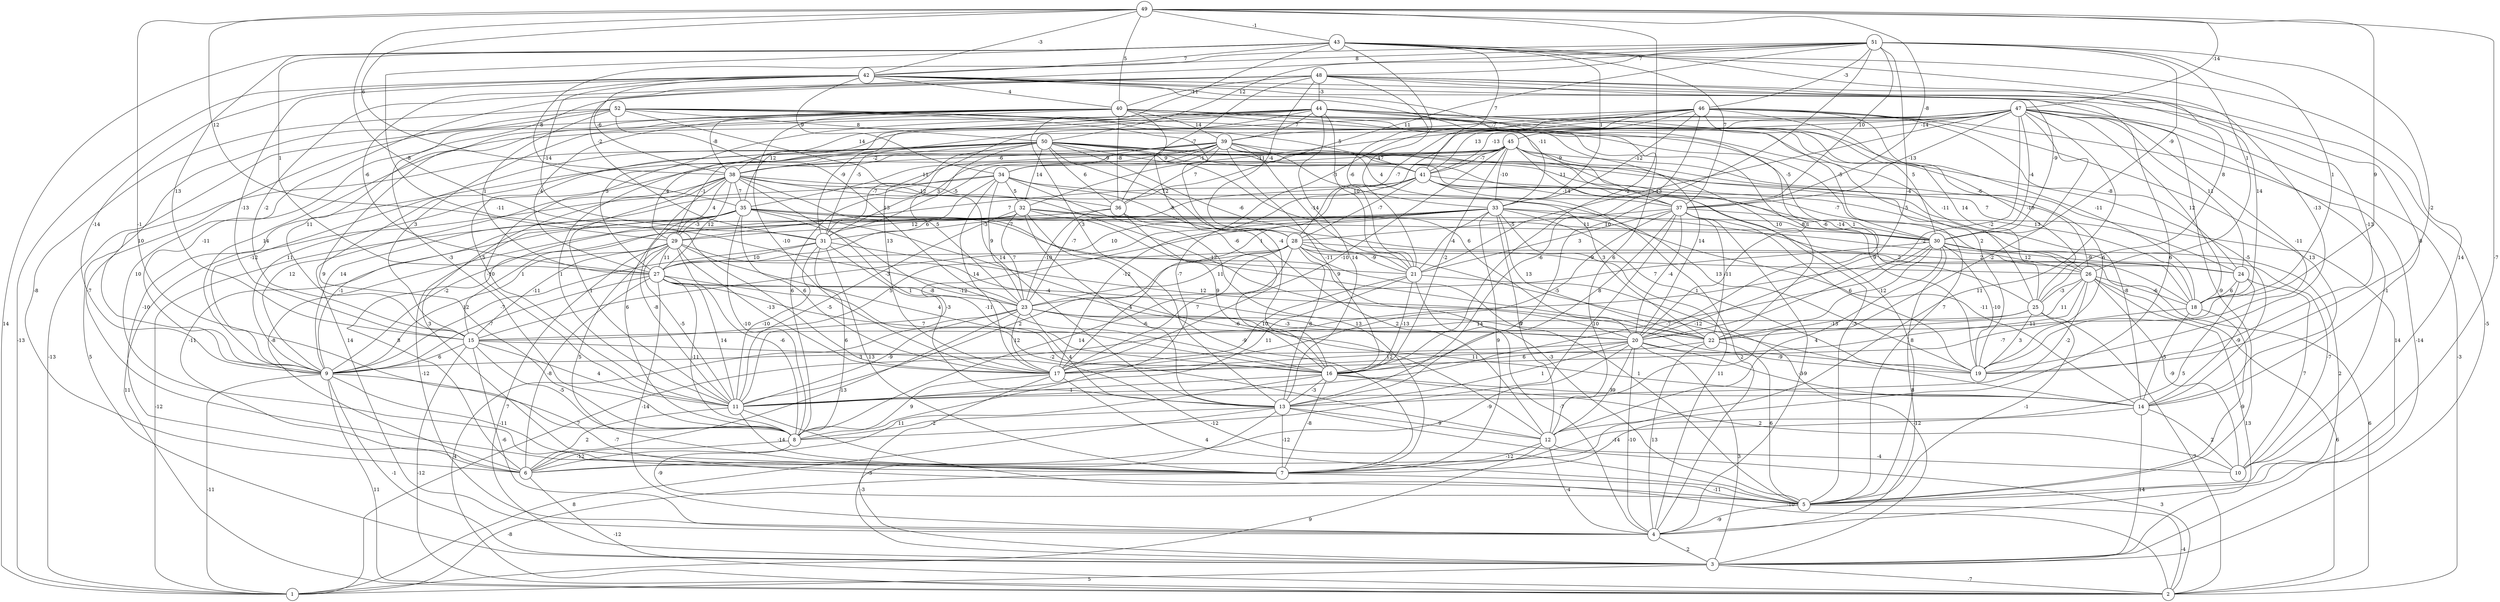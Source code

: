 graph { 
	 fontname="Helvetica,Arial,sans-serif" 
	 node [shape = circle]; 
	 52 -- 5 [label = "7"];
	 52 -- 6 [label = "-8"];
	 52 -- 7 [label = "-7"];
	 52 -- 9 [label = "10"];
	 52 -- 13 [label = "14"];
	 52 -- 16 [label = "-4"];
	 52 -- 22 [label = "10"];
	 52 -- 23 [label = "13"];
	 52 -- 27 [label = "1"];
	 52 -- 41 [label = "5"];
	 52 -- 50 [label = "8"];
	 51 -- 13 [label = "10"];
	 51 -- 18 [label = "1"];
	 51 -- 19 [label = "-2"];
	 51 -- 20 [label = "-4"];
	 51 -- 26 [label = "1"];
	 51 -- 30 [label = "-9"];
	 51 -- 31 [label = "-2"];
	 51 -- 35 [label = "-8"];
	 51 -- 36 [label = "11"];
	 51 -- 37 [label = "10"];
	 51 -- 42 [label = "8"];
	 51 -- 46 [label = "-3"];
	 51 -- 48 [label = "7"];
	 51 -- 50 [label = "12"];
	 50 -- 3 [label = "5"];
	 50 -- 4 [label = "14"];
	 50 -- 5 [label = "-3"];
	 50 -- 9 [label = "-12"];
	 50 -- 11 [label = "-10"];
	 50 -- 20 [label = "6"];
	 50 -- 21 [label = "-6"];
	 50 -- 23 [label = "5"];
	 50 -- 24 [label = "7"];
	 50 -- 25 [label = "-6"];
	 50 -- 26 [label = "-7"];
	 50 -- 28 [label = "12"];
	 50 -- 29 [label = "4"];
	 50 -- 31 [label = "-7"];
	 50 -- 32 [label = "14"];
	 50 -- 36 [label = "6"];
	 50 -- 38 [label = "-2"];
	 50 -- 41 [label = "9"];
	 49 -- 5 [label = "-7"];
	 49 -- 8 [label = "-1"];
	 49 -- 16 [label = "-2"];
	 49 -- 20 [label = "9"];
	 49 -- 23 [label = "-8"];
	 49 -- 29 [label = "12"];
	 49 -- 37 [label = "-8"];
	 49 -- 38 [label = "6"];
	 49 -- 40 [label = "5"];
	 49 -- 42 [label = "-3"];
	 49 -- 43 [label = "-1"];
	 49 -- 47 [label = "-14"];
	 48 -- 3 [label = "-5"];
	 48 -- 7 [label = "10"];
	 48 -- 8 [label = "-3"];
	 48 -- 12 [label = "6"];
	 48 -- 15 [label = "-2"];
	 48 -- 18 [label = "14"];
	 48 -- 19 [label = "-13"];
	 48 -- 21 [label = "-6"];
	 48 -- 28 [label = "-4"];
	 48 -- 36 [label = "-7"];
	 48 -- 40 [label = "-11"];
	 48 -- 44 [label = "-3"];
	 47 -- 2 [label = "-3"];
	 47 -- 7 [label = "11"];
	 47 -- 10 [label = "-1"];
	 47 -- 11 [label = "5"];
	 47 -- 13 [label = "-2"];
	 47 -- 17 [label = "1"];
	 47 -- 18 [label = "12"];
	 47 -- 19 [label = "-11"];
	 47 -- 20 [label = "-2"];
	 47 -- 21 [label = "-13"];
	 47 -- 24 [label = "11"];
	 47 -- 30 [label = "-4"];
	 47 -- 31 [label = "-5"];
	 47 -- 32 [label = "-11"];
	 47 -- 37 [label = "-13"];
	 47 -- 41 [label = "-13"];
	 47 -- 45 [label = "-14"];
	 46 -- 3 [label = "-14"];
	 46 -- 8 [label = "-7"];
	 46 -- 9 [label = "14"];
	 46 -- 13 [label = "-6"];
	 46 -- 14 [label = "13"];
	 46 -- 18 [label = "-11"];
	 46 -- 24 [label = "-8"];
	 46 -- 25 [label = "-10"];
	 46 -- 28 [label = "-7"];
	 46 -- 30 [label = "5"];
	 46 -- 33 [label = "-12"];
	 46 -- 39 [label = "-7"];
	 46 -- 41 [label = "13"];
	 45 -- 4 [label = "14"];
	 45 -- 6 [label = "-10"];
	 45 -- 9 [label = "11"];
	 45 -- 16 [label = "-2"];
	 45 -- 17 [label = "-10"];
	 45 -- 19 [label = "6"];
	 45 -- 20 [label = "14"];
	 45 -- 31 [label = "-5"];
	 45 -- 33 [label = "-10"];
	 45 -- 34 [label = "7"];
	 45 -- 37 [label = "11"];
	 45 -- 38 [label = "-9"];
	 45 -- 41 [label = "-7"];
	 44 -- 13 [label = "14"];
	 44 -- 14 [label = "-5"];
	 44 -- 15 [label = "3"];
	 44 -- 17 [label = "13"];
	 44 -- 20 [label = "1"];
	 44 -- 21 [label = "10"];
	 44 -- 25 [label = "14"];
	 44 -- 26 [label = "-6"];
	 44 -- 27 [label = "5"];
	 44 -- 30 [label = "-5"];
	 44 -- 31 [label = "-9"];
	 44 -- 35 [label = "12"];
	 44 -- 38 [label = "14"];
	 44 -- 39 [label = "7"];
	 43 -- 1 [label = "14"];
	 43 -- 10 [label = "14"];
	 43 -- 13 [label = "3"];
	 43 -- 15 [label = "13"];
	 43 -- 17 [label = "-11"];
	 43 -- 19 [label = "-13"];
	 43 -- 21 [label = "-4"];
	 43 -- 25 [label = "8"];
	 43 -- 27 [label = "1"];
	 43 -- 33 [label = "1"];
	 43 -- 37 [label = "7"];
	 43 -- 41 [label = "7"];
	 43 -- 42 [label = "7"];
	 42 -- 1 [label = "-13"];
	 42 -- 5 [label = "-9"];
	 42 -- 9 [label = "-14"];
	 42 -- 12 [label = "6"];
	 42 -- 14 [label = "8"];
	 42 -- 15 [label = "-13"];
	 42 -- 27 [label = "-6"];
	 42 -- 30 [label = "-9"];
	 42 -- 31 [label = "-14"];
	 42 -- 33 [label = "-11"];
	 42 -- 34 [label = "9"];
	 42 -- 38 [label = "-6"];
	 42 -- 40 [label = "4"];
	 41 -- 4 [label = "2"];
	 41 -- 5 [label = "8"];
	 41 -- 14 [label = "-8"];
	 41 -- 17 [label = "-12"];
	 41 -- 23 [label = "-7"];
	 41 -- 28 [label = "-7"];
	 41 -- 29 [label = "7"];
	 41 -- 37 [label = "-14"];
	 40 -- 1 [label = "-13"];
	 40 -- 8 [label = "9"];
	 40 -- 9 [label = "-11"];
	 40 -- 15 [label = "11"];
	 40 -- 16 [label = "-6"];
	 40 -- 17 [label = "-10"];
	 40 -- 19 [label = "2"];
	 40 -- 20 [label = "1"];
	 40 -- 25 [label = "-11"];
	 40 -- 27 [label = "4"];
	 40 -- 30 [label = "-5"];
	 40 -- 36 [label = "-8"];
	 40 -- 37 [label = "-9"];
	 40 -- 38 [label = "-8"];
	 40 -- 39 [label = "14"];
	 39 -- 8 [label = "6"];
	 39 -- 11 [label = "1"];
	 39 -- 16 [label = "-11"];
	 39 -- 18 [label = "13"];
	 39 -- 19 [label = "9"];
	 39 -- 21 [label = "-14"];
	 39 -- 26 [label = "5"];
	 39 -- 29 [label = "-1"];
	 39 -- 31 [label = "3"];
	 39 -- 33 [label = "-3"];
	 39 -- 34 [label = "-1"];
	 39 -- 35 [label = "11"];
	 39 -- 36 [label = "7"];
	 39 -- 37 [label = "4"];
	 39 -- 38 [label = "-6"];
	 38 -- 7 [label = "3"];
	 38 -- 8 [label = "6"];
	 38 -- 9 [label = "12"];
	 38 -- 11 [label = "1"];
	 38 -- 13 [label = "1"];
	 38 -- 19 [label = "13"];
	 38 -- 20 [label = "12"];
	 38 -- 21 [label = "-7"];
	 38 -- 27 [label = "12"];
	 38 -- 29 [label = "4"];
	 38 -- 35 [label = "7"];
	 38 -- 36 [label = "12"];
	 37 -- 4 [label = "-9"];
	 37 -- 8 [label = "10"];
	 37 -- 16 [label = "8"];
	 37 -- 17 [label = "-5"];
	 37 -- 19 [label = "6"];
	 37 -- 20 [label = "-4"];
	 37 -- 21 [label = "3"];
	 37 -- 22 [label = "-11"];
	 37 -- 28 [label = "-5"];
	 37 -- 30 [label = "-14"];
	 36 -- 6 [label = "-8"];
	 36 -- 12 [label = "2"];
	 36 -- 16 [label = "9"];
	 36 -- 23 [label = "-10"];
	 35 -- 1 [label = "-12"];
	 35 -- 4 [label = "-12"];
	 35 -- 5 [label = "-3"];
	 35 -- 8 [label = "-10"];
	 35 -- 9 [label = "-1"];
	 35 -- 11 [label = "-8"];
	 35 -- 12 [label = "-6"];
	 35 -- 16 [label = "-12"];
	 35 -- 17 [label = "6"];
	 35 -- 24 [label = "-2"];
	 35 -- 29 [label = "-3"];
	 35 -- 30 [label = "11"];
	 34 -- 2 [label = "11"];
	 34 -- 7 [label = "13"];
	 34 -- 9 [label = "14"];
	 34 -- 17 [label = "14"];
	 34 -- 22 [label = "3"];
	 34 -- 23 [label = "9"];
	 34 -- 27 [label = "6"];
	 34 -- 28 [label = "-8"];
	 34 -- 32 [label = "5"];
	 33 -- 4 [label = "11"];
	 33 -- 6 [label = "8"];
	 33 -- 7 [label = "9"];
	 33 -- 11 [label = "-3"];
	 33 -- 12 [label = "9"];
	 33 -- 14 [label = "-11"];
	 33 -- 15 [label = "-3"];
	 33 -- 18 [label = "2"];
	 33 -- 19 [label = "1"];
	 33 -- 21 [label = "-4"];
	 33 -- 22 [label = "13"];
	 33 -- 27 [label = "10"];
	 33 -- 29 [label = "12"];
	 33 -- 31 [label = "-3"];
	 32 -- 6 [label = "-11"];
	 32 -- 7 [label = "-9"];
	 32 -- 9 [label = "-2"];
	 32 -- 11 [label = "-5"];
	 32 -- 13 [label = "4"];
	 32 -- 15 [label = "1"];
	 32 -- 18 [label = "2"];
	 32 -- 22 [label = "9"];
	 32 -- 23 [label = "7"];
	 32 -- 30 [label = "-8"];
	 31 -- 7 [label = "13"];
	 31 -- 8 [label = "6"];
	 31 -- 9 [label = "-7"];
	 31 -- 11 [label = "-10"];
	 31 -- 16 [label = "-11"];
	 31 -- 22 [label = "12"];
	 31 -- 27 [label = "10"];
	 30 -- 1 [label = "7"];
	 30 -- 4 [label = "8"];
	 30 -- 5 [label = "2"];
	 30 -- 10 [label = "-7"];
	 30 -- 11 [label = "-7"];
	 30 -- 12 [label = "4"];
	 30 -- 19 [label = "-10"];
	 30 -- 22 [label = "-12"];
	 30 -- 23 [label = "7"];
	 30 -- 24 [label = "-9"];
	 30 -- 26 [label = "12"];
	 29 -- 3 [label = "7"];
	 29 -- 7 [label = "5"];
	 29 -- 8 [label = "-6"];
	 29 -- 9 [label = "12"];
	 29 -- 11 [label = "-5"];
	 29 -- 15 [label = "-11"];
	 29 -- 16 [label = "4"];
	 29 -- 17 [label = "-13"];
	 29 -- 20 [label = "-4"];
	 29 -- 27 [label = "11"];
	 28 -- 2 [label = "6"];
	 28 -- 5 [label = "1"];
	 28 -- 8 [label = "14"];
	 28 -- 11 [label = "2"];
	 28 -- 13 [label = "8"];
	 28 -- 14 [label = "-12"];
	 28 -- 15 [label = "5"];
	 28 -- 17 [label = "7"];
	 28 -- 21 [label = "-9"];
	 28 -- 23 [label = "11"];
	 28 -- 26 [label = "-9"];
	 27 -- 4 [label = "-14"];
	 27 -- 6 [label = "-8"];
	 27 -- 8 [label = "-11"];
	 27 -- 9 [label = "-7"];
	 27 -- 11 [label = "14"];
	 27 -- 12 [label = "-2"];
	 27 -- 16 [label = "7"];
	 27 -- 19 [label = "-7"];
	 27 -- 23 [label = "-8"];
	 26 -- 2 [label = "6"];
	 26 -- 3 [label = "13"];
	 26 -- 10 [label = "-9"];
	 26 -- 11 [label = "-2"];
	 26 -- 17 [label = "11"];
	 26 -- 18 [label = "-6"];
	 26 -- 22 [label = "11"];
	 26 -- 25 [label = "-3"];
	 25 -- 2 [label = "-7"];
	 25 -- 5 [label = "-1"];
	 25 -- 15 [label = "14"];
	 25 -- 19 [label = "3"];
	 25 -- 22 [label = "-13"];
	 24 -- 7 [label = "5"];
	 24 -- 10 [label = "7"];
	 24 -- 14 [label = "-9"];
	 24 -- 18 [label = "6"];
	 23 -- 2 [label = "4"];
	 23 -- 6 [label = "-13"];
	 23 -- 11 [label = "-9"];
	 23 -- 13 [label = "4"];
	 23 -- 14 [label = "11"];
	 23 -- 17 [label = "12"];
	 23 -- 20 [label = "-6"];
	 23 -- 22 [label = "-3"];
	 22 -- 4 [label = "13"];
	 22 -- 5 [label = "6"];
	 22 -- 17 [label = "12"];
	 21 -- 3 [label = "-12"];
	 21 -- 4 [label = "-7"];
	 21 -- 11 [label = "11"];
	 21 -- 16 [label = "-13"];
	 21 -- 17 [label = "10"];
	 20 -- 3 [label = "3"];
	 20 -- 4 [label = "-10"];
	 20 -- 6 [label = "-9"];
	 20 -- 9 [label = "3"];
	 20 -- 12 [label = "-9"];
	 20 -- 13 [label = "1"];
	 20 -- 14 [label = "-3"];
	 20 -- 16 [label = "6"];
	 20 -- 19 [label = "-9"];
	 18 -- 5 [label = "-9"];
	 18 -- 14 [label = "-5"];
	 18 -- 17 [label = "-7"];
	 17 -- 3 [label = "-3"];
	 17 -- 5 [label = "4"];
	 17 -- 8 [label = "9"];
	 16 -- 6 [label = "11"];
	 16 -- 7 [label = "-8"];
	 16 -- 10 [label = "2"];
	 16 -- 11 [label = "-1"];
	 16 -- 13 [label = "-3"];
	 16 -- 14 [label = "3"];
	 15 -- 2 [label = "-12"];
	 15 -- 4 [label = "-6"];
	 15 -- 5 [label = "-12"];
	 15 -- 8 [label = "-5"];
	 15 -- 9 [label = "6"];
	 15 -- 11 [label = "4"];
	 14 -- 3 [label = "14"];
	 14 -- 6 [label = "-14"];
	 14 -- 10 [label = "2"];
	 13 -- 1 [label = "8"];
	 13 -- 2 [label = "3"];
	 13 -- 3 [label = "-3"];
	 13 -- 7 [label = "-12"];
	 13 -- 8 [label = "-2"];
	 13 -- 12 [label = "9"];
	 12 -- 1 [label = "9"];
	 12 -- 4 [label = "-4"];
	 12 -- 7 [label = "-12"];
	 12 -- 10 [label = "-4"];
	 11 -- 2 [label = "-10"];
	 11 -- 6 [label = "2"];
	 11 -- 7 [label = "-14"];
	 9 -- 1 [label = "-11"];
	 9 -- 2 [label = "11"];
	 9 -- 3 [label = "-1"];
	 9 -- 5 [label = "-7"];
	 9 -- 7 [label = "-11"];
	 8 -- 5 [label = "-9"];
	 8 -- 6 [label = "-12"];
	 7 -- 1 [label = "-8"];
	 7 -- 5 [label = "-11"];
	 6 -- 2 [label = "-12"];
	 5 -- 2 [label = "-4"];
	 5 -- 4 [label = "-9"];
	 4 -- 3 [label = "2"];
	 3 -- 1 [label = "5"];
	 3 -- 2 [label = "-7"];
	 1;
	 2;
	 3;
	 4;
	 5;
	 6;
	 7;
	 8;
	 9;
	 10;
	 11;
	 12;
	 13;
	 14;
	 15;
	 16;
	 17;
	 18;
	 19;
	 20;
	 21;
	 22;
	 23;
	 24;
	 25;
	 26;
	 27;
	 28;
	 29;
	 30;
	 31;
	 32;
	 33;
	 34;
	 35;
	 36;
	 37;
	 38;
	 39;
	 40;
	 41;
	 42;
	 43;
	 44;
	 45;
	 46;
	 47;
	 48;
	 49;
	 50;
	 51;
	 52;
}
